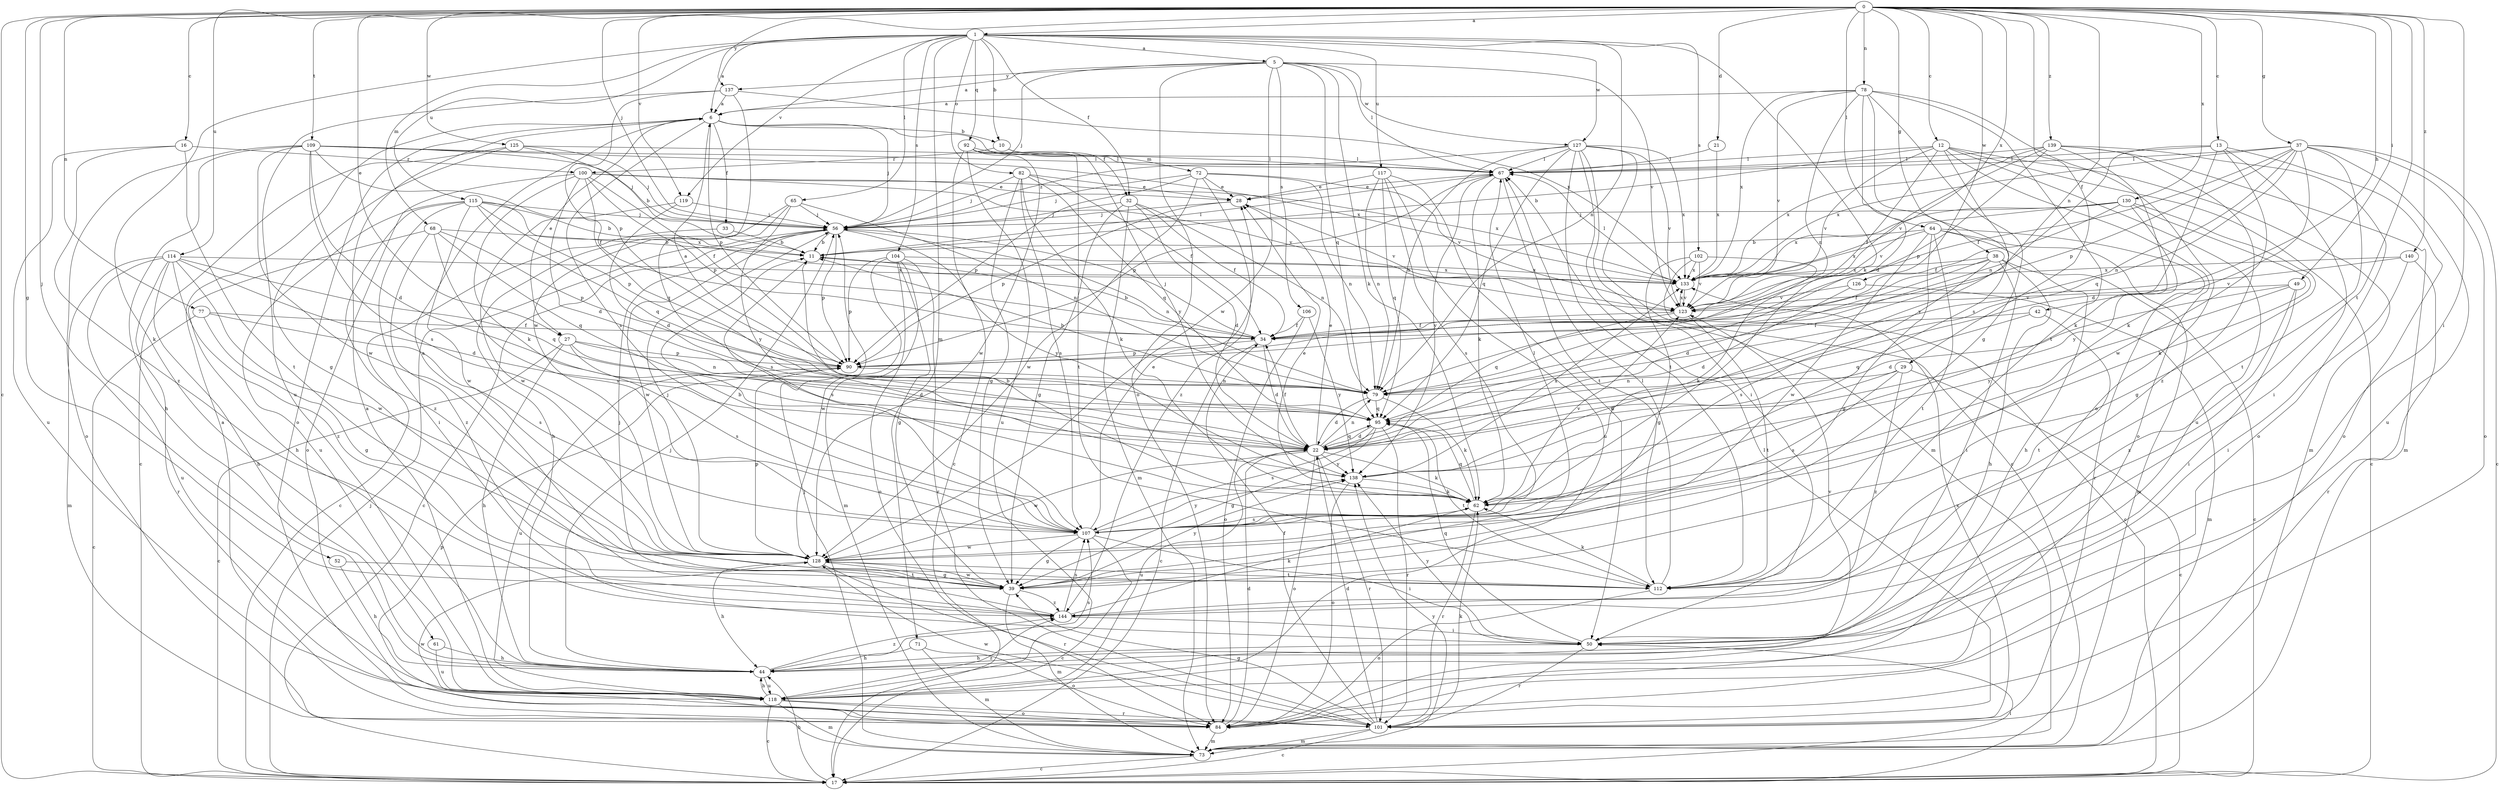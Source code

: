 strict digraph  {
0;
1;
5;
6;
10;
11;
12;
13;
16;
17;
21;
22;
27;
28;
29;
32;
33;
34;
37;
38;
39;
42;
44;
49;
50;
52;
56;
61;
62;
64;
65;
67;
68;
71;
72;
73;
77;
78;
79;
82;
84;
90;
92;
95;
100;
101;
102;
104;
106;
107;
109;
112;
114;
115;
117;
118;
119;
123;
125;
126;
127;
128;
130;
133;
137;
138;
139;
140;
144;
0 -> 1  [label=a];
0 -> 12  [label=c];
0 -> 13  [label=c];
0 -> 16  [label=c];
0 -> 17  [label=c];
0 -> 21  [label=d];
0 -> 27  [label=e];
0 -> 29  [label=f];
0 -> 37  [label=g];
0 -> 38  [label=g];
0 -> 39  [label=g];
0 -> 42  [label=h];
0 -> 49  [label=i];
0 -> 50  [label=i];
0 -> 52  [label=j];
0 -> 56  [label=j];
0 -> 64  [label=l];
0 -> 77  [label=n];
0 -> 78  [label=n];
0 -> 79  [label=n];
0 -> 109  [label=t];
0 -> 112  [label=t];
0 -> 114  [label=u];
0 -> 119  [label=v];
0 -> 125  [label=w];
0 -> 126  [label=w];
0 -> 130  [label=x];
0 -> 133  [label=x];
0 -> 137  [label=y];
0 -> 139  [label=z];
0 -> 140  [label=z];
1 -> 5  [label=a];
1 -> 6  [label=a];
1 -> 10  [label=b];
1 -> 32  [label=f];
1 -> 61  [label=k];
1 -> 62  [label=k];
1 -> 65  [label=l];
1 -> 68  [label=m];
1 -> 71  [label=m];
1 -> 79  [label=n];
1 -> 82  [label=o];
1 -> 92  [label=q];
1 -> 102  [label=s];
1 -> 104  [label=s];
1 -> 115  [label=u];
1 -> 117  [label=u];
1 -> 119  [label=v];
1 -> 127  [label=w];
5 -> 6  [label=a];
5 -> 56  [label=j];
5 -> 62  [label=k];
5 -> 67  [label=l];
5 -> 84  [label=o];
5 -> 95  [label=q];
5 -> 106  [label=s];
5 -> 123  [label=v];
5 -> 127  [label=w];
5 -> 128  [label=w];
5 -> 137  [label=y];
6 -> 10  [label=b];
6 -> 27  [label=e];
6 -> 32  [label=f];
6 -> 33  [label=f];
6 -> 56  [label=j];
6 -> 84  [label=o];
6 -> 90  [label=p];
6 -> 107  [label=s];
10 -> 67  [label=l];
10 -> 72  [label=m];
10 -> 100  [label=r];
11 -> 67  [label=l];
11 -> 107  [label=s];
11 -> 133  [label=x];
12 -> 11  [label=b];
12 -> 17  [label=c];
12 -> 34  [label=f];
12 -> 67  [label=l];
12 -> 73  [label=m];
12 -> 84  [label=o];
12 -> 118  [label=u];
12 -> 123  [label=v];
12 -> 138  [label=y];
13 -> 22  [label=d];
13 -> 50  [label=i];
13 -> 67  [label=l];
13 -> 79  [label=n];
13 -> 84  [label=o];
13 -> 128  [label=w];
16 -> 100  [label=r];
16 -> 112  [label=t];
16 -> 118  [label=u];
16 -> 144  [label=z];
17 -> 44  [label=h];
17 -> 50  [label=i];
17 -> 56  [label=j];
21 -> 67  [label=l];
21 -> 133  [label=x];
22 -> 28  [label=e];
22 -> 34  [label=f];
22 -> 62  [label=k];
22 -> 79  [label=n];
22 -> 84  [label=o];
22 -> 95  [label=q];
22 -> 101  [label=r];
22 -> 118  [label=u];
22 -> 128  [label=w];
22 -> 138  [label=y];
27 -> 17  [label=c];
27 -> 22  [label=d];
27 -> 44  [label=h];
27 -> 79  [label=n];
27 -> 90  [label=p];
27 -> 107  [label=s];
28 -> 56  [label=j];
28 -> 90  [label=p];
28 -> 123  [label=v];
29 -> 17  [label=c];
29 -> 22  [label=d];
29 -> 79  [label=n];
29 -> 107  [label=s];
29 -> 144  [label=z];
32 -> 22  [label=d];
32 -> 34  [label=f];
32 -> 39  [label=g];
32 -> 56  [label=j];
32 -> 73  [label=m];
32 -> 79  [label=n];
33 -> 11  [label=b];
33 -> 17  [label=c];
34 -> 11  [label=b];
34 -> 17  [label=c];
34 -> 22  [label=d];
34 -> 56  [label=j];
34 -> 90  [label=p];
37 -> 17  [label=c];
37 -> 34  [label=f];
37 -> 62  [label=k];
37 -> 67  [label=l];
37 -> 79  [label=n];
37 -> 84  [label=o];
37 -> 90  [label=p];
37 -> 95  [label=q];
37 -> 112  [label=t];
37 -> 118  [label=u];
37 -> 133  [label=x];
38 -> 17  [label=c];
38 -> 22  [label=d];
38 -> 34  [label=f];
38 -> 44  [label=h];
38 -> 50  [label=i];
38 -> 107  [label=s];
38 -> 133  [label=x];
39 -> 6  [label=a];
39 -> 73  [label=m];
39 -> 128  [label=w];
39 -> 138  [label=y];
39 -> 144  [label=z];
42 -> 34  [label=f];
42 -> 95  [label=q];
42 -> 112  [label=t];
44 -> 56  [label=j];
44 -> 107  [label=s];
44 -> 118  [label=u];
44 -> 123  [label=v];
44 -> 144  [label=z];
49 -> 22  [label=d];
49 -> 50  [label=i];
49 -> 123  [label=v];
49 -> 138  [label=y];
49 -> 144  [label=z];
50 -> 44  [label=h];
50 -> 95  [label=q];
50 -> 101  [label=r];
50 -> 138  [label=y];
52 -> 44  [label=h];
52 -> 112  [label=t];
56 -> 11  [label=b];
56 -> 17  [label=c];
56 -> 79  [label=n];
56 -> 90  [label=p];
56 -> 128  [label=w];
56 -> 138  [label=y];
61 -> 44  [label=h];
61 -> 118  [label=u];
62 -> 11  [label=b];
62 -> 28  [label=e];
62 -> 95  [label=q];
62 -> 101  [label=r];
62 -> 107  [label=s];
62 -> 123  [label=v];
64 -> 11  [label=b];
64 -> 39  [label=g];
64 -> 44  [label=h];
64 -> 73  [label=m];
64 -> 101  [label=r];
64 -> 112  [label=t];
64 -> 128  [label=w];
64 -> 133  [label=x];
65 -> 44  [label=h];
65 -> 56  [label=j];
65 -> 79  [label=n];
65 -> 107  [label=s];
65 -> 138  [label=y];
67 -> 28  [label=e];
67 -> 62  [label=k];
67 -> 90  [label=p];
67 -> 112  [label=t];
67 -> 138  [label=y];
68 -> 11  [label=b];
68 -> 44  [label=h];
68 -> 90  [label=p];
68 -> 95  [label=q];
68 -> 107  [label=s];
68 -> 144  [label=z];
71 -> 44  [label=h];
71 -> 73  [label=m];
71 -> 84  [label=o];
72 -> 28  [label=e];
72 -> 56  [label=j];
72 -> 79  [label=n];
72 -> 90  [label=p];
72 -> 123  [label=v];
72 -> 128  [label=w];
72 -> 144  [label=z];
73 -> 17  [label=c];
73 -> 56  [label=j];
73 -> 138  [label=y];
77 -> 17  [label=c];
77 -> 34  [label=f];
77 -> 39  [label=g];
77 -> 107  [label=s];
78 -> 6  [label=a];
78 -> 22  [label=d];
78 -> 39  [label=g];
78 -> 79  [label=n];
78 -> 84  [label=o];
78 -> 107  [label=s];
78 -> 112  [label=t];
78 -> 123  [label=v];
78 -> 133  [label=x];
79 -> 6  [label=a];
79 -> 11  [label=b];
79 -> 22  [label=d];
79 -> 62  [label=k];
79 -> 95  [label=q];
82 -> 28  [label=e];
82 -> 34  [label=f];
82 -> 39  [label=g];
82 -> 56  [label=j];
82 -> 62  [label=k];
82 -> 95  [label=q];
82 -> 107  [label=s];
84 -> 6  [label=a];
84 -> 22  [label=d];
84 -> 73  [label=m];
84 -> 128  [label=w];
90 -> 79  [label=n];
90 -> 118  [label=u];
92 -> 17  [label=c];
92 -> 67  [label=l];
92 -> 112  [label=t];
92 -> 118  [label=u];
92 -> 128  [label=w];
92 -> 138  [label=y];
95 -> 22  [label=d];
95 -> 39  [label=g];
95 -> 101  [label=r];
95 -> 107  [label=s];
95 -> 112  [label=t];
100 -> 22  [label=d];
100 -> 28  [label=e];
100 -> 34  [label=f];
100 -> 62  [label=k];
100 -> 84  [label=o];
100 -> 90  [label=p];
100 -> 95  [label=q];
100 -> 123  [label=v];
100 -> 133  [label=x];
101 -> 17  [label=c];
101 -> 22  [label=d];
101 -> 34  [label=f];
101 -> 39  [label=g];
101 -> 62  [label=k];
101 -> 67  [label=l];
101 -> 73  [label=m];
101 -> 90  [label=p];
101 -> 128  [label=w];
101 -> 133  [label=x];
102 -> 17  [label=c];
102 -> 39  [label=g];
102 -> 62  [label=k];
102 -> 123  [label=v];
102 -> 133  [label=x];
104 -> 39  [label=g];
104 -> 73  [label=m];
104 -> 84  [label=o];
104 -> 90  [label=p];
104 -> 101  [label=r];
104 -> 128  [label=w];
104 -> 133  [label=x];
106 -> 34  [label=f];
106 -> 84  [label=o];
106 -> 138  [label=y];
107 -> 11  [label=b];
107 -> 17  [label=c];
107 -> 28  [label=e];
107 -> 39  [label=g];
107 -> 50  [label=i];
107 -> 67  [label=l];
107 -> 128  [label=w];
107 -> 138  [label=y];
109 -> 22  [label=d];
109 -> 34  [label=f];
109 -> 44  [label=h];
109 -> 56  [label=j];
109 -> 67  [label=l];
109 -> 84  [label=o];
109 -> 107  [label=s];
109 -> 128  [label=w];
109 -> 133  [label=x];
112 -> 62  [label=k];
112 -> 67  [label=l];
112 -> 84  [label=o];
114 -> 22  [label=d];
114 -> 44  [label=h];
114 -> 73  [label=m];
114 -> 95  [label=q];
114 -> 101  [label=r];
114 -> 118  [label=u];
114 -> 128  [label=w];
114 -> 133  [label=x];
114 -> 144  [label=z];
115 -> 11  [label=b];
115 -> 50  [label=i];
115 -> 56  [label=j];
115 -> 90  [label=p];
115 -> 95  [label=q];
115 -> 118  [label=u];
115 -> 128  [label=w];
115 -> 133  [label=x];
115 -> 144  [label=z];
117 -> 28  [label=e];
117 -> 50  [label=i];
117 -> 79  [label=n];
117 -> 95  [label=q];
117 -> 107  [label=s];
117 -> 118  [label=u];
118 -> 6  [label=a];
118 -> 17  [label=c];
118 -> 44  [label=h];
118 -> 73  [label=m];
118 -> 84  [label=o];
118 -> 101  [label=r];
118 -> 144  [label=z];
119 -> 22  [label=d];
119 -> 56  [label=j];
119 -> 128  [label=w];
123 -> 34  [label=f];
123 -> 95  [label=q];
123 -> 112  [label=t];
123 -> 133  [label=x];
125 -> 11  [label=b];
125 -> 17  [label=c];
125 -> 39  [label=g];
125 -> 56  [label=j];
125 -> 67  [label=l];
126 -> 22  [label=d];
126 -> 73  [label=m];
126 -> 123  [label=v];
127 -> 17  [label=c];
127 -> 50  [label=i];
127 -> 67  [label=l];
127 -> 73  [label=m];
127 -> 79  [label=n];
127 -> 95  [label=q];
127 -> 112  [label=t];
127 -> 123  [label=v];
127 -> 133  [label=x];
127 -> 56  [label=z];
128 -> 39  [label=g];
128 -> 44  [label=h];
128 -> 56  [label=j];
128 -> 90  [label=p];
128 -> 101  [label=r];
128 -> 112  [label=t];
130 -> 34  [label=f];
130 -> 39  [label=g];
130 -> 56  [label=j];
130 -> 62  [label=k];
130 -> 123  [label=v];
130 -> 133  [label=x];
130 -> 138  [label=y];
133 -> 67  [label=l];
133 -> 123  [label=v];
137 -> 6  [label=a];
137 -> 90  [label=p];
137 -> 118  [label=u];
137 -> 128  [label=w];
137 -> 133  [label=x];
138 -> 62  [label=k];
138 -> 84  [label=o];
138 -> 133  [label=x];
139 -> 62  [label=k];
139 -> 67  [label=l];
139 -> 73  [label=m];
139 -> 84  [label=o];
139 -> 90  [label=p];
139 -> 123  [label=v];
139 -> 133  [label=x];
139 -> 144  [label=z];
140 -> 50  [label=i];
140 -> 101  [label=r];
140 -> 123  [label=v];
140 -> 133  [label=x];
144 -> 50  [label=i];
144 -> 56  [label=j];
144 -> 62  [label=k];
144 -> 107  [label=s];
}
